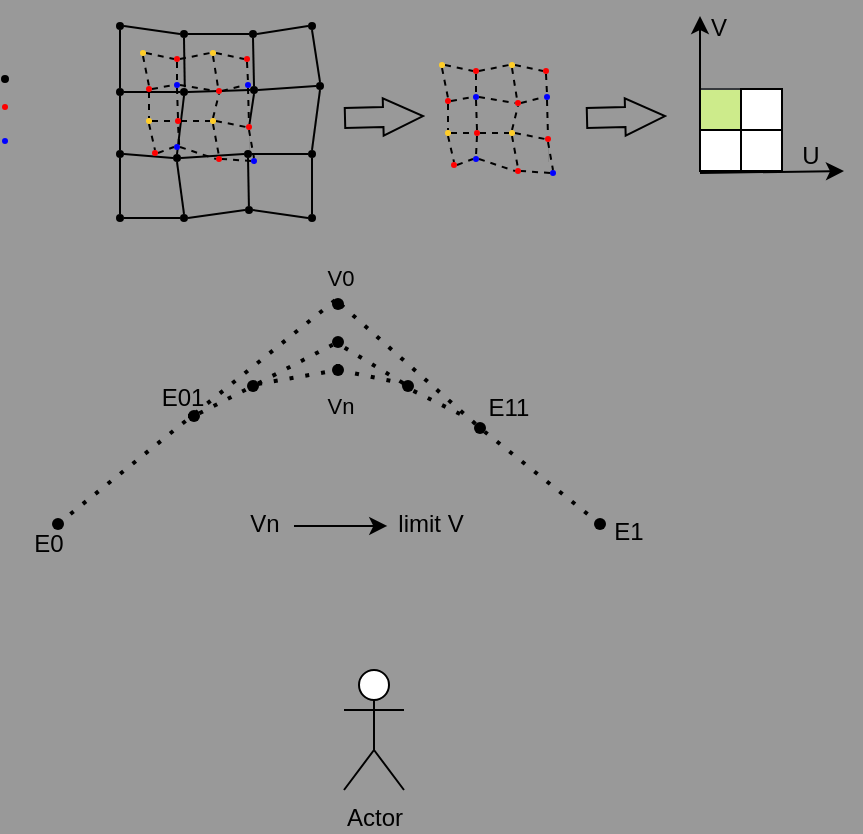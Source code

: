 <mxfile version="21.1.8" type="github">
  <diagram name="第 1 页" id="hhyrwVvPwq14U2Z5D0it">
    <mxGraphModel dx="795" dy="424" grid="0" gridSize="10" guides="1" tooltips="1" connect="1" arrows="1" fold="1" page="1" pageScale="1" pageWidth="827" pageHeight="1169" background="#999999" math="0" shadow="0">
      <root>
        <mxCell id="0" />
        <mxCell id="1" parent="0" />
        <mxCell id="DjizyAYh-VV-ndND365C-114" style="rounded=1;orthogonalLoop=1;jettySize=auto;html=1;exitX=1;exitY=0.5;exitDx=0;exitDy=0;entryX=0;entryY=0.5;entryDx=0;entryDy=0;startArrow=none;startFill=0;endArrow=none;endFill=0;elbow=vertical;strokeWidth=1;strokeColor=default;" edge="1" parent="1" source="DjizyAYh-VV-ndND365C-101" target="DjizyAYh-VV-ndND365C-102">
          <mxGeometry relative="1" as="geometry" />
        </mxCell>
        <mxCell id="DjizyAYh-VV-ndND365C-138" style="rounded=0;orthogonalLoop=1;jettySize=auto;html=1;exitX=0.5;exitY=1;exitDx=0;exitDy=0;entryX=0.5;entryY=0;entryDx=0;entryDy=0;endArrow=none;endFill=0;strokeWidth=1;" edge="1" parent="1" source="DjizyAYh-VV-ndND365C-101" target="DjizyAYh-VV-ndND365C-118">
          <mxGeometry relative="1" as="geometry" />
        </mxCell>
        <mxCell id="DjizyAYh-VV-ndND365C-101" value="" style="ellipse;whiteSpace=wrap;html=1;aspect=fixed;strokeColor=none;fillColor=#000000;" vertex="1" parent="1">
          <mxGeometry x="287" y="177" width="4" height="4" as="geometry" />
        </mxCell>
        <mxCell id="DjizyAYh-VV-ndND365C-115" style="rounded=0;orthogonalLoop=1;jettySize=auto;html=1;exitX=1;exitY=0.5;exitDx=0;exitDy=0;entryX=0;entryY=0.5;entryDx=0;entryDy=0;endArrow=none;endFill=0;strokeWidth=1;" edge="1" parent="1" source="DjizyAYh-VV-ndND365C-102" target="DjizyAYh-VV-ndND365C-103">
          <mxGeometry relative="1" as="geometry" />
        </mxCell>
        <mxCell id="DjizyAYh-VV-ndND365C-141" style="rounded=0;orthogonalLoop=1;jettySize=auto;html=1;exitX=0.5;exitY=1;exitDx=0;exitDy=0;endArrow=none;endFill=0;strokeWidth=1;" edge="1" parent="1" source="DjizyAYh-VV-ndND365C-102">
          <mxGeometry relative="1" as="geometry">
            <mxPoint x="321.389" y="209.619" as="targetPoint" />
          </mxGeometry>
        </mxCell>
        <mxCell id="DjizyAYh-VV-ndND365C-102" value="" style="ellipse;whiteSpace=wrap;html=1;aspect=fixed;strokeColor=none;fillColor=#000000;" vertex="1" parent="1">
          <mxGeometry x="319" y="181" width="4" height="4" as="geometry" />
        </mxCell>
        <mxCell id="DjizyAYh-VV-ndND365C-116" style="rounded=0;orthogonalLoop=1;jettySize=auto;html=1;exitX=1;exitY=0.5;exitDx=0;exitDy=0;endArrow=none;endFill=0;entryX=0;entryY=0.5;entryDx=0;entryDy=0;strokeWidth=1;" edge="1" parent="1" source="DjizyAYh-VV-ndND365C-103" target="DjizyAYh-VV-ndND365C-104">
          <mxGeometry relative="1" as="geometry">
            <mxPoint x="372.476" y="179.667" as="targetPoint" />
          </mxGeometry>
        </mxCell>
        <mxCell id="DjizyAYh-VV-ndND365C-144" style="rounded=0;orthogonalLoop=1;jettySize=auto;html=1;exitX=0.5;exitY=1;exitDx=0;exitDy=0;entryX=0.5;entryY=0;entryDx=0;entryDy=0;endArrow=none;endFill=0;strokeWidth=1;" edge="1" parent="1" source="DjizyAYh-VV-ndND365C-103" target="DjizyAYh-VV-ndND365C-122">
          <mxGeometry relative="1" as="geometry" />
        </mxCell>
        <mxCell id="DjizyAYh-VV-ndND365C-103" value="" style="ellipse;whiteSpace=wrap;html=1;aspect=fixed;strokeColor=none;fillColor=#000000;" vertex="1" parent="1">
          <mxGeometry x="353.5" y="181" width="4" height="4" as="geometry" />
        </mxCell>
        <mxCell id="DjizyAYh-VV-ndND365C-147" style="rounded=0;orthogonalLoop=1;jettySize=auto;html=1;exitX=0.5;exitY=1;exitDx=0;exitDy=0;endArrow=none;endFill=0;strokeWidth=1;entryX=0.5;entryY=0;entryDx=0;entryDy=0;" edge="1" parent="1" source="DjizyAYh-VV-ndND365C-104" target="DjizyAYh-VV-ndND365C-123">
          <mxGeometry relative="1" as="geometry">
            <mxPoint x="385" y="210" as="targetPoint" />
          </mxGeometry>
        </mxCell>
        <mxCell id="DjizyAYh-VV-ndND365C-104" value="" style="ellipse;whiteSpace=wrap;html=1;aspect=fixed;strokeColor=none;fillColor=#000000;" vertex="1" parent="1">
          <mxGeometry x="383" y="177" width="4" height="4" as="geometry" />
        </mxCell>
        <mxCell id="DjizyAYh-VV-ndND365C-117" style="rounded=0;orthogonalLoop=1;jettySize=auto;html=1;exitX=1;exitY=0.5;exitDx=0;exitDy=0;entryX=0;entryY=0.5;entryDx=0;entryDy=0;startArrow=none;startFill=0;endArrow=none;endFill=0;elbow=vertical;strokeWidth=1;" edge="1" parent="1" source="DjizyAYh-VV-ndND365C-118" target="DjizyAYh-VV-ndND365C-120">
          <mxGeometry relative="1" as="geometry" />
        </mxCell>
        <mxCell id="DjizyAYh-VV-ndND365C-139" style="rounded=0;orthogonalLoop=1;jettySize=auto;html=1;exitX=0.5;exitY=1;exitDx=0;exitDy=0;entryX=0.5;entryY=0;entryDx=0;entryDy=0;endArrow=none;endFill=0;strokeWidth=1;" edge="1" parent="1" source="DjizyAYh-VV-ndND365C-118" target="DjizyAYh-VV-ndND365C-125">
          <mxGeometry relative="1" as="geometry" />
        </mxCell>
        <mxCell id="DjizyAYh-VV-ndND365C-118" value="" style="ellipse;whiteSpace=wrap;html=1;aspect=fixed;strokeColor=none;fillColor=#000000;" vertex="1" parent="1">
          <mxGeometry x="287" y="210" width="4" height="4" as="geometry" />
        </mxCell>
        <mxCell id="DjizyAYh-VV-ndND365C-119" style="rounded=0;orthogonalLoop=1;jettySize=auto;html=1;exitX=1;exitY=0.5;exitDx=0;exitDy=0;entryX=0;entryY=0.5;entryDx=0;entryDy=0;endArrow=none;endFill=0;strokeWidth=1;" edge="1" parent="1" source="DjizyAYh-VV-ndND365C-120" target="DjizyAYh-VV-ndND365C-122">
          <mxGeometry relative="1" as="geometry" />
        </mxCell>
        <mxCell id="DjizyAYh-VV-ndND365C-120" value="" style="ellipse;whiteSpace=wrap;html=1;aspect=fixed;strokeColor=none;fillColor=#000000;" vertex="1" parent="1">
          <mxGeometry x="319" y="210" width="4" height="4" as="geometry" />
        </mxCell>
        <mxCell id="DjizyAYh-VV-ndND365C-121" style="rounded=0;orthogonalLoop=1;jettySize=auto;html=1;exitX=1;exitY=0.5;exitDx=0;exitDy=0;endArrow=none;endFill=0;strokeWidth=1;entryX=0;entryY=0.5;entryDx=0;entryDy=0;" edge="1" parent="1" source="DjizyAYh-VV-ndND365C-122" target="DjizyAYh-VV-ndND365C-123">
          <mxGeometry relative="1" as="geometry">
            <mxPoint x="382" y="213" as="targetPoint" />
          </mxGeometry>
        </mxCell>
        <mxCell id="DjizyAYh-VV-ndND365C-145" style="rounded=0;orthogonalLoop=1;jettySize=auto;html=1;exitX=0.5;exitY=1;exitDx=0;exitDy=0;dashed=1;endArrow=none;endFill=0;strokeWidth=0;" edge="1" parent="1" source="DjizyAYh-VV-ndND365C-165">
          <mxGeometry relative="1" as="geometry">
            <mxPoint x="353.5" y="240.73" as="targetPoint" />
          </mxGeometry>
        </mxCell>
        <mxCell id="DjizyAYh-VV-ndND365C-122" value="" style="ellipse;whiteSpace=wrap;html=1;aspect=fixed;strokeColor=none;fillColor=#000000;" vertex="1" parent="1">
          <mxGeometry x="354" y="209" width="4" height="4" as="geometry" />
        </mxCell>
        <mxCell id="DjizyAYh-VV-ndND365C-148" style="rounded=0;orthogonalLoop=1;jettySize=auto;html=1;exitX=0.5;exitY=1;exitDx=0;exitDy=0;entryX=0.5;entryY=0;entryDx=0;entryDy=0;endArrow=none;endFill=0;strokeWidth=1;" edge="1" parent="1" source="DjizyAYh-VV-ndND365C-123" target="DjizyAYh-VV-ndND365C-130">
          <mxGeometry relative="1" as="geometry" />
        </mxCell>
        <mxCell id="DjizyAYh-VV-ndND365C-123" value="" style="ellipse;whiteSpace=wrap;html=1;aspect=fixed;strokeColor=none;fillColor=#000000;" vertex="1" parent="1">
          <mxGeometry x="387" y="207" width="4" height="4" as="geometry" />
        </mxCell>
        <mxCell id="DjizyAYh-VV-ndND365C-124" style="rounded=0;orthogonalLoop=1;jettySize=auto;html=1;exitX=1;exitY=0.5;exitDx=0;exitDy=0;entryX=0;entryY=0.5;entryDx=0;entryDy=0;startArrow=none;startFill=0;endArrow=none;endFill=0;elbow=vertical;strokeWidth=1;" edge="1" parent="1" source="DjizyAYh-VV-ndND365C-125" target="DjizyAYh-VV-ndND365C-127">
          <mxGeometry relative="1" as="geometry" />
        </mxCell>
        <mxCell id="DjizyAYh-VV-ndND365C-140" style="rounded=0;orthogonalLoop=1;jettySize=auto;html=1;exitX=0.5;exitY=1;exitDx=0;exitDy=0;entryX=0.5;entryY=0;entryDx=0;entryDy=0;endArrow=none;endFill=0;strokeWidth=1;" edge="1" parent="1" source="DjizyAYh-VV-ndND365C-125" target="DjizyAYh-VV-ndND365C-132">
          <mxGeometry relative="1" as="geometry" />
        </mxCell>
        <mxCell id="DjizyAYh-VV-ndND365C-125" value="" style="ellipse;whiteSpace=wrap;html=1;aspect=fixed;strokeColor=none;fillColor=#000000;" vertex="1" parent="1">
          <mxGeometry x="287" y="241" width="4" height="4" as="geometry" />
        </mxCell>
        <mxCell id="DjizyAYh-VV-ndND365C-143" style="rounded=0;orthogonalLoop=1;jettySize=auto;html=1;exitX=0.5;exitY=1;exitDx=0;exitDy=0;entryX=0.5;entryY=0;entryDx=0;entryDy=0;endArrow=none;endFill=0;strokeWidth=1;" edge="1" parent="1" source="DjizyAYh-VV-ndND365C-127" target="DjizyAYh-VV-ndND365C-134">
          <mxGeometry relative="1" as="geometry" />
        </mxCell>
        <mxCell id="DjizyAYh-VV-ndND365C-253" style="rounded=0;orthogonalLoop=1;jettySize=auto;html=1;exitX=0.5;exitY=0;exitDx=0;exitDy=0;entryX=0.5;entryY=1;entryDx=0;entryDy=0;endArrow=none;endFill=0;" edge="1" parent="1" source="DjizyAYh-VV-ndND365C-127" target="DjizyAYh-VV-ndND365C-120">
          <mxGeometry relative="1" as="geometry" />
        </mxCell>
        <mxCell id="DjizyAYh-VV-ndND365C-127" value="" style="ellipse;whiteSpace=wrap;html=1;aspect=fixed;strokeColor=none;fillColor=#000000;" vertex="1" parent="1">
          <mxGeometry x="315.5" y="243" width="4" height="4" as="geometry" />
        </mxCell>
        <mxCell id="DjizyAYh-VV-ndND365C-128" style="rounded=0;orthogonalLoop=1;jettySize=auto;html=1;exitX=1;exitY=0.5;exitDx=0;exitDy=0;endArrow=none;endFill=0;entryX=0;entryY=0.5;entryDx=0;entryDy=0;strokeWidth=1;" edge="1" parent="1" source="DjizyAYh-VV-ndND365C-129" target="DjizyAYh-VV-ndND365C-130">
          <mxGeometry relative="1" as="geometry">
            <mxPoint x="372.476" y="243.667" as="targetPoint" />
          </mxGeometry>
        </mxCell>
        <mxCell id="DjizyAYh-VV-ndND365C-146" style="rounded=0;orthogonalLoop=1;jettySize=auto;html=1;exitX=0.5;exitY=1;exitDx=0;exitDy=0;dashed=1;endArrow=none;endFill=0;strokeWidth=0;" edge="1" parent="1" source="DjizyAYh-VV-ndND365C-136">
          <mxGeometry relative="1" as="geometry">
            <mxPoint x="353.5" y="272.635" as="targetPoint" />
          </mxGeometry>
        </mxCell>
        <mxCell id="DjizyAYh-VV-ndND365C-129" value="" style="ellipse;whiteSpace=wrap;html=1;aspect=fixed;strokeColor=none;fillColor=#000000;" vertex="1" parent="1">
          <mxGeometry x="351" y="241" width="4" height="4" as="geometry" />
        </mxCell>
        <mxCell id="DjizyAYh-VV-ndND365C-149" style="rounded=0;orthogonalLoop=1;jettySize=auto;html=1;exitX=0.5;exitY=1;exitDx=0;exitDy=0;entryX=0.5;entryY=0;entryDx=0;entryDy=0;endArrow=none;endFill=0;strokeWidth=1;" edge="1" parent="1" source="DjizyAYh-VV-ndND365C-130" target="DjizyAYh-VV-ndND365C-137">
          <mxGeometry relative="1" as="geometry" />
        </mxCell>
        <mxCell id="DjizyAYh-VV-ndND365C-130" value="" style="ellipse;whiteSpace=wrap;html=1;aspect=fixed;strokeColor=none;fillColor=#000000;" vertex="1" parent="1">
          <mxGeometry x="383" y="241" width="4" height="4" as="geometry" />
        </mxCell>
        <mxCell id="DjizyAYh-VV-ndND365C-131" style="rounded=0;orthogonalLoop=1;jettySize=auto;html=1;exitX=1;exitY=0.5;exitDx=0;exitDy=0;entryX=0;entryY=0.5;entryDx=0;entryDy=0;startArrow=none;startFill=0;endArrow=none;endFill=0;elbow=vertical;strokeWidth=1;" edge="1" parent="1" source="DjizyAYh-VV-ndND365C-132" target="DjizyAYh-VV-ndND365C-134">
          <mxGeometry relative="1" as="geometry" />
        </mxCell>
        <mxCell id="DjizyAYh-VV-ndND365C-132" value="" style="ellipse;whiteSpace=wrap;html=1;aspect=fixed;strokeColor=none;fillColor=#000000;" vertex="1" parent="1">
          <mxGeometry x="287" y="273" width="4" height="4" as="geometry" />
        </mxCell>
        <mxCell id="DjizyAYh-VV-ndND365C-133" style="rounded=0;orthogonalLoop=1;jettySize=auto;html=1;exitX=1;exitY=0.5;exitDx=0;exitDy=0;entryX=0;entryY=0.5;entryDx=0;entryDy=0;endArrow=none;endFill=0;strokeWidth=1;" edge="1" parent="1" source="DjizyAYh-VV-ndND365C-134" target="DjizyAYh-VV-ndND365C-136">
          <mxGeometry relative="1" as="geometry" />
        </mxCell>
        <mxCell id="DjizyAYh-VV-ndND365C-134" value="" style="ellipse;whiteSpace=wrap;html=1;aspect=fixed;strokeColor=none;fillColor=#000000;" vertex="1" parent="1">
          <mxGeometry x="319" y="273" width="4" height="4" as="geometry" />
        </mxCell>
        <mxCell id="DjizyAYh-VV-ndND365C-135" style="rounded=0;orthogonalLoop=1;jettySize=auto;html=1;exitX=1;exitY=0.5;exitDx=0;exitDy=0;endArrow=none;endFill=0;entryX=0;entryY=0.5;entryDx=0;entryDy=0;strokeWidth=1;" edge="1" parent="1" source="DjizyAYh-VV-ndND365C-136" target="DjizyAYh-VV-ndND365C-137">
          <mxGeometry relative="1" as="geometry">
            <mxPoint x="372.476" y="275.667" as="targetPoint" />
          </mxGeometry>
        </mxCell>
        <mxCell id="DjizyAYh-VV-ndND365C-137" value="" style="ellipse;whiteSpace=wrap;html=1;aspect=fixed;strokeColor=none;fillColor=#000000;" vertex="1" parent="1">
          <mxGeometry x="383" y="273" width="4" height="4" as="geometry" />
        </mxCell>
        <mxCell id="DjizyAYh-VV-ndND365C-150" value="" style="ellipse;whiteSpace=wrap;html=1;aspect=fixed;fillColor=#000000;" vertex="1" parent="1">
          <mxGeometry x="230" y="204" width="3" height="3" as="geometry" />
        </mxCell>
        <mxCell id="DjizyAYh-VV-ndND365C-151" value="" style="ellipse;whiteSpace=wrap;html=1;aspect=fixed;fillColor=#FF0000;strokeColor=none;" vertex="1" parent="1">
          <mxGeometry x="230" y="218" width="3" height="3" as="geometry" />
        </mxCell>
        <mxCell id="DjizyAYh-VV-ndND365C-152" value="" style="ellipse;whiteSpace=wrap;html=1;aspect=fixed;strokeColor=none;fillColor=#0000FF;" vertex="1" parent="1">
          <mxGeometry x="230" y="235" width="3" height="3" as="geometry" />
        </mxCell>
        <mxCell id="DjizyAYh-VV-ndND365C-178" style="rounded=0;orthogonalLoop=1;jettySize=auto;html=1;exitX=1;exitY=0.5;exitDx=0;exitDy=0;entryX=0;entryY=0.5;entryDx=0;entryDy=0;endArrow=none;endFill=0;dashed=1;" edge="1" parent="1" source="DjizyAYh-VV-ndND365C-153" target="DjizyAYh-VV-ndND365C-157">
          <mxGeometry relative="1" as="geometry" />
        </mxCell>
        <mxCell id="DjizyAYh-VV-ndND365C-181" style="rounded=0;orthogonalLoop=1;jettySize=auto;html=1;exitX=0.5;exitY=1;exitDx=0;exitDy=0;entryX=0.5;entryY=0;entryDx=0;entryDy=0;endArrow=none;endFill=0;dashed=1;" edge="1" parent="1" source="DjizyAYh-VV-ndND365C-153" target="DjizyAYh-VV-ndND365C-162">
          <mxGeometry relative="1" as="geometry" />
        </mxCell>
        <mxCell id="DjizyAYh-VV-ndND365C-153" value="" style="ellipse;whiteSpace=wrap;html=1;aspect=fixed;strokeColor=none;fillColor=#ffcd28;gradientColor=none;" vertex="1" parent="1">
          <mxGeometry x="299" y="191" width="3" height="3" as="geometry" />
        </mxCell>
        <mxCell id="DjizyAYh-VV-ndND365C-180" style="rounded=0;orthogonalLoop=1;jettySize=auto;html=1;exitX=1;exitY=0.5;exitDx=0;exitDy=0;entryX=0;entryY=0.5;entryDx=0;entryDy=0;startArrow=none;startFill=0;endArrow=none;endFill=0;dashed=1;" edge="1" parent="1" source="DjizyAYh-VV-ndND365C-154" target="DjizyAYh-VV-ndND365C-164">
          <mxGeometry relative="1" as="geometry" />
        </mxCell>
        <mxCell id="DjizyAYh-VV-ndND365C-198" style="rounded=0;orthogonalLoop=1;jettySize=auto;html=1;exitX=0.5;exitY=1;exitDx=0;exitDy=0;entryX=0.415;entryY=0.372;entryDx=0;entryDy=0;entryPerimeter=0;endArrow=none;endFill=0;dashed=1;" edge="1" parent="1" source="DjizyAYh-VV-ndND365C-154" target="DjizyAYh-VV-ndND365C-163">
          <mxGeometry relative="1" as="geometry" />
        </mxCell>
        <mxCell id="DjizyAYh-VV-ndND365C-154" value="" style="ellipse;whiteSpace=wrap;html=1;aspect=fixed;strokeColor=none;fillColor=#ffcd28;gradientColor=none;" vertex="1" parent="1">
          <mxGeometry x="334" y="191" width="3" height="3" as="geometry" />
        </mxCell>
        <mxCell id="DjizyAYh-VV-ndND365C-184" style="rounded=0;orthogonalLoop=1;jettySize=auto;html=1;exitX=0.5;exitY=1;exitDx=0;exitDy=0;entryX=0.5;entryY=0;entryDx=0;entryDy=0;endArrow=none;endFill=0;dashed=1;" edge="1" parent="1" source="DjizyAYh-VV-ndND365C-155" target="DjizyAYh-VV-ndND365C-166">
          <mxGeometry relative="1" as="geometry" />
        </mxCell>
        <mxCell id="DjizyAYh-VV-ndND365C-191" style="rounded=0;orthogonalLoop=1;jettySize=auto;html=1;exitX=1;exitY=0.5;exitDx=0;exitDy=0;entryX=0;entryY=0.5;entryDx=0;entryDy=0;endArrow=none;endFill=0;dashed=1;" edge="1" parent="1" source="DjizyAYh-VV-ndND365C-155" target="DjizyAYh-VV-ndND365C-168">
          <mxGeometry relative="1" as="geometry" />
        </mxCell>
        <mxCell id="DjizyAYh-VV-ndND365C-155" value="" style="ellipse;whiteSpace=wrap;html=1;aspect=fixed;strokeColor=none;fillColor=#ffcd28;gradientColor=none;" vertex="1" parent="1">
          <mxGeometry x="302" y="225" width="3" height="3" as="geometry" />
        </mxCell>
        <mxCell id="DjizyAYh-VV-ndND365C-196" style="rounded=0;orthogonalLoop=1;jettySize=auto;html=1;exitX=0.5;exitY=0;exitDx=0;exitDy=0;entryX=0.5;entryY=1;entryDx=0;entryDy=0;endArrow=none;endFill=0;dashed=1;" edge="1" parent="1" source="DjizyAYh-VV-ndND365C-156" target="DjizyAYh-VV-ndND365C-163">
          <mxGeometry relative="1" as="geometry" />
        </mxCell>
        <mxCell id="DjizyAYh-VV-ndND365C-201" style="rounded=0;orthogonalLoop=1;jettySize=auto;html=1;exitX=1;exitY=0.5;exitDx=0;exitDy=0;entryX=0;entryY=0.5;entryDx=0;entryDy=0;endArrow=none;endFill=0;dashed=1;" edge="1" parent="1" source="DjizyAYh-VV-ndND365C-156" target="DjizyAYh-VV-ndND365C-165">
          <mxGeometry relative="1" as="geometry" />
        </mxCell>
        <mxCell id="DjizyAYh-VV-ndND365C-204" style="rounded=0;orthogonalLoop=1;jettySize=auto;html=1;exitX=0.5;exitY=1;exitDx=0;exitDy=0;entryX=0.5;entryY=0;entryDx=0;entryDy=0;endArrow=none;endFill=0;dashed=1;" edge="1" parent="1" source="DjizyAYh-VV-ndND365C-156" target="DjizyAYh-VV-ndND365C-170">
          <mxGeometry relative="1" as="geometry" />
        </mxCell>
        <mxCell id="DjizyAYh-VV-ndND365C-156" value="" style="ellipse;whiteSpace=wrap;html=1;aspect=fixed;strokeColor=none;fillColor=#ffcd28;gradientColor=none;" vertex="1" parent="1">
          <mxGeometry x="334" y="225" width="3" height="3" as="geometry" />
        </mxCell>
        <mxCell id="DjizyAYh-VV-ndND365C-179" style="rounded=0;orthogonalLoop=1;jettySize=auto;html=1;exitX=1;exitY=0.5;exitDx=0;exitDy=0;entryX=0;entryY=0.5;entryDx=0;entryDy=0;endArrow=none;endFill=0;dashed=1;" edge="1" parent="1" source="DjizyAYh-VV-ndND365C-157" target="DjizyAYh-VV-ndND365C-154">
          <mxGeometry relative="1" as="geometry" />
        </mxCell>
        <mxCell id="DjizyAYh-VV-ndND365C-182" style="rounded=0;orthogonalLoop=1;jettySize=auto;html=1;exitX=0.5;exitY=1;exitDx=0;exitDy=0;entryX=0.5;entryY=0;entryDx=0;entryDy=0;endArrow=none;endFill=0;dashed=1;" edge="1" parent="1" source="DjizyAYh-VV-ndND365C-157" target="DjizyAYh-VV-ndND365C-172">
          <mxGeometry relative="1" as="geometry" />
        </mxCell>
        <mxCell id="DjizyAYh-VV-ndND365C-157" value="" style="ellipse;whiteSpace=wrap;html=1;aspect=fixed;fillColor=#FF0000;strokeColor=none;" vertex="1" parent="1">
          <mxGeometry x="316" y="194" width="3" height="3" as="geometry" />
        </mxCell>
        <mxCell id="DjizyAYh-VV-ndND365C-183" style="rounded=0;orthogonalLoop=1;jettySize=auto;html=1;exitX=0.5;exitY=1;exitDx=0;exitDy=0;entryX=0.5;entryY=0;entryDx=0;entryDy=0;endArrow=none;endFill=0;dashed=1;" edge="1" parent="1" source="DjizyAYh-VV-ndND365C-162" target="DjizyAYh-VV-ndND365C-155">
          <mxGeometry relative="1" as="geometry" />
        </mxCell>
        <mxCell id="DjizyAYh-VV-ndND365C-186" style="rounded=0;orthogonalLoop=1;jettySize=auto;html=1;exitX=1;exitY=0.5;exitDx=0;exitDy=0;entryX=0;entryY=0.5;entryDx=0;entryDy=0;endArrow=none;endFill=0;dashed=1;" edge="1" parent="1" source="DjizyAYh-VV-ndND365C-162" target="DjizyAYh-VV-ndND365C-172">
          <mxGeometry relative="1" as="geometry" />
        </mxCell>
        <mxCell id="DjizyAYh-VV-ndND365C-162" value="" style="ellipse;whiteSpace=wrap;html=1;aspect=fixed;fillColor=#FF0000;strokeColor=none;" vertex="1" parent="1">
          <mxGeometry x="302" y="209" width="3" height="3" as="geometry" />
        </mxCell>
        <mxCell id="DjizyAYh-VV-ndND365C-188" style="rounded=0;orthogonalLoop=1;jettySize=auto;html=1;exitX=1;exitY=0.5;exitDx=0;exitDy=0;entryX=0;entryY=0.5;entryDx=0;entryDy=0;endArrow=none;endFill=0;dashed=1;" edge="1" parent="1" source="DjizyAYh-VV-ndND365C-163" target="DjizyAYh-VV-ndND365C-173">
          <mxGeometry relative="1" as="geometry" />
        </mxCell>
        <mxCell id="DjizyAYh-VV-ndND365C-163" value="" style="ellipse;whiteSpace=wrap;html=1;aspect=fixed;fillColor=#FF0000;strokeColor=none;" vertex="1" parent="1">
          <mxGeometry x="337" y="210" width="3" height="3" as="geometry" />
        </mxCell>
        <mxCell id="DjizyAYh-VV-ndND365C-189" style="rounded=0;orthogonalLoop=1;jettySize=auto;html=1;exitX=0.5;exitY=1;exitDx=0;exitDy=0;entryX=0.5;entryY=0;entryDx=0;entryDy=0;endArrow=none;endFill=0;dashed=1;" edge="1" parent="1" source="DjizyAYh-VV-ndND365C-164" target="DjizyAYh-VV-ndND365C-173">
          <mxGeometry relative="1" as="geometry" />
        </mxCell>
        <mxCell id="DjizyAYh-VV-ndND365C-209" style="edgeStyle=orthogonalEdgeStyle;rounded=0;orthogonalLoop=1;jettySize=auto;html=1;exitX=1;exitY=1;exitDx=0;exitDy=0;" edge="1" parent="1" source="DjizyAYh-VV-ndND365C-164">
          <mxGeometry relative="1" as="geometry">
            <mxPoint x="353.5" y="196.538" as="targetPoint" />
          </mxGeometry>
        </mxCell>
        <mxCell id="DjizyAYh-VV-ndND365C-164" value="" style="ellipse;whiteSpace=wrap;html=1;aspect=fixed;fillColor=#FF0000;strokeColor=none;" vertex="1" parent="1">
          <mxGeometry x="351" y="194" width="3" height="3" as="geometry" />
        </mxCell>
        <mxCell id="DjizyAYh-VV-ndND365C-185" style="rounded=0;orthogonalLoop=1;jettySize=auto;html=1;exitX=1;exitY=0.5;exitDx=0;exitDy=0;entryX=0;entryY=0.5;entryDx=0;entryDy=0;endArrow=none;endFill=0;dashed=1;" edge="1" parent="1" source="DjizyAYh-VV-ndND365C-166" target="DjizyAYh-VV-ndND365C-174">
          <mxGeometry relative="1" as="geometry" />
        </mxCell>
        <mxCell id="DjizyAYh-VV-ndND365C-166" value="" style="ellipse;whiteSpace=wrap;html=1;aspect=fixed;fillColor=#FF0000;strokeColor=none;" vertex="1" parent="1">
          <mxGeometry x="305" y="241" width="3" height="3" as="geometry" />
        </mxCell>
        <mxCell id="DjizyAYh-VV-ndND365C-193" style="rounded=0;orthogonalLoop=1;jettySize=auto;html=1;exitX=1;exitY=0.5;exitDx=0;exitDy=0;entryX=0;entryY=0.5;entryDx=0;entryDy=0;endArrow=none;endFill=0;dashed=1;" edge="1" parent="1" source="DjizyAYh-VV-ndND365C-168" target="DjizyAYh-VV-ndND365C-156">
          <mxGeometry relative="1" as="geometry" />
        </mxCell>
        <mxCell id="DjizyAYh-VV-ndND365C-171" value="" style="rounded=0;orthogonalLoop=1;jettySize=auto;html=1;exitX=1;exitY=0.5;exitDx=0;exitDy=0;entryX=0;entryY=0.5;entryDx=0;entryDy=0;endArrow=none;endFill=0;strokeWidth=1;" edge="1" parent="1" source="DjizyAYh-VV-ndND365C-127" target="DjizyAYh-VV-ndND365C-129">
          <mxGeometry relative="1" as="geometry">
            <mxPoint x="324" y="244" as="sourcePoint" />
            <mxPoint x="351" y="244" as="targetPoint" />
          </mxGeometry>
        </mxCell>
        <mxCell id="DjizyAYh-VV-ndND365C-170" value="" style="ellipse;whiteSpace=wrap;html=1;aspect=fixed;fillColor=#FF0000;strokeColor=none;" vertex="1" parent="1">
          <mxGeometry x="337" y="244" width="3" height="3" as="geometry" />
        </mxCell>
        <mxCell id="DjizyAYh-VV-ndND365C-187" style="rounded=0;orthogonalLoop=1;jettySize=auto;html=1;exitX=1;exitY=0.5;exitDx=0;exitDy=0;entryX=0;entryY=0.5;entryDx=0;entryDy=0;endArrow=none;endFill=0;dashed=1;" edge="1" parent="1" source="DjizyAYh-VV-ndND365C-172" target="DjizyAYh-VV-ndND365C-163">
          <mxGeometry relative="1" as="geometry" />
        </mxCell>
        <mxCell id="DjizyAYh-VV-ndND365C-190" style="rounded=0;orthogonalLoop=1;jettySize=auto;html=1;exitX=0.5;exitY=1;exitDx=0;exitDy=0;entryX=0.5;entryY=0;entryDx=0;entryDy=0;endArrow=none;endFill=0;dashed=1;" edge="1" parent="1" source="DjizyAYh-VV-ndND365C-172" target="DjizyAYh-VV-ndND365C-168">
          <mxGeometry relative="1" as="geometry" />
        </mxCell>
        <mxCell id="DjizyAYh-VV-ndND365C-172" value="" style="ellipse;whiteSpace=wrap;html=1;aspect=fixed;strokeColor=none;fillColor=#0000FF;" vertex="1" parent="1">
          <mxGeometry x="316" y="207" width="3" height="3" as="geometry" />
        </mxCell>
        <mxCell id="DjizyAYh-VV-ndND365C-197" style="rounded=0;orthogonalLoop=1;jettySize=auto;html=1;exitX=0.5;exitY=1;exitDx=0;exitDy=0;entryX=0.5;entryY=0;entryDx=0;entryDy=0;endArrow=none;endFill=0;dashed=1;" edge="1" parent="1" source="DjizyAYh-VV-ndND365C-173" target="DjizyAYh-VV-ndND365C-165">
          <mxGeometry relative="1" as="geometry" />
        </mxCell>
        <mxCell id="DjizyAYh-VV-ndND365C-173" value="" style="ellipse;whiteSpace=wrap;html=1;aspect=fixed;strokeColor=none;fillColor=#0000FF;" vertex="1" parent="1">
          <mxGeometry x="351.5" y="207" width="3" height="3" as="geometry" />
        </mxCell>
        <mxCell id="DjizyAYh-VV-ndND365C-202" style="rounded=0;orthogonalLoop=1;jettySize=auto;html=1;exitX=1;exitY=0.5;exitDx=0;exitDy=0;entryX=0;entryY=0.5;entryDx=0;entryDy=0;endArrow=none;endFill=0;dashed=1;" edge="1" parent="1" source="DjizyAYh-VV-ndND365C-174" target="DjizyAYh-VV-ndND365C-170">
          <mxGeometry relative="1" as="geometry" />
        </mxCell>
        <mxCell id="DjizyAYh-VV-ndND365C-203" style="rounded=0;orthogonalLoop=1;jettySize=auto;html=1;exitX=1;exitY=0;exitDx=0;exitDy=0;entryX=0.5;entryY=1;entryDx=0;entryDy=0;endArrow=none;endFill=0;dashed=1;" edge="1" parent="1" source="DjizyAYh-VV-ndND365C-174" target="DjizyAYh-VV-ndND365C-168">
          <mxGeometry relative="1" as="geometry" />
        </mxCell>
        <mxCell id="DjizyAYh-VV-ndND365C-174" value="" style="ellipse;whiteSpace=wrap;html=1;aspect=fixed;strokeColor=none;fillColor=#0000FF;" vertex="1" parent="1">
          <mxGeometry x="316" y="238" width="3" height="3" as="geometry" />
        </mxCell>
        <mxCell id="DjizyAYh-VV-ndND365C-205" style="rounded=0;orthogonalLoop=1;jettySize=auto;html=1;exitX=0;exitY=0.5;exitDx=0;exitDy=0;entryX=1;entryY=0.5;entryDx=0;entryDy=0;endArrow=none;endFill=0;dashed=1;" edge="1" parent="1" source="DjizyAYh-VV-ndND365C-175" target="DjizyAYh-VV-ndND365C-170">
          <mxGeometry relative="1" as="geometry" />
        </mxCell>
        <mxCell id="DjizyAYh-VV-ndND365C-175" value="" style="ellipse;whiteSpace=wrap;html=1;aspect=fixed;strokeColor=none;fillColor=#0000FF;" vertex="1" parent="1">
          <mxGeometry x="354.5" y="245" width="3" height="3" as="geometry" />
        </mxCell>
        <mxCell id="DjizyAYh-VV-ndND365C-199" value="" style="rounded=0;orthogonalLoop=1;jettySize=auto;html=1;exitX=0.5;exitY=1;exitDx=0;exitDy=0;endArrow=none;endFill=0;strokeWidth=1;" edge="1" parent="1" source="DjizyAYh-VV-ndND365C-122" target="DjizyAYh-VV-ndND365C-165">
          <mxGeometry relative="1" as="geometry">
            <mxPoint x="353.5" y="240.73" as="targetPoint" />
            <mxPoint x="353" y="214" as="sourcePoint" />
          </mxGeometry>
        </mxCell>
        <mxCell id="DjizyAYh-VV-ndND365C-206" style="rounded=0;orthogonalLoop=1;jettySize=auto;html=1;exitX=0.5;exitY=1;exitDx=0;exitDy=0;entryX=0.5;entryY=0;entryDx=0;entryDy=0;endArrow=none;endFill=0;dashed=1;" edge="1" parent="1" source="DjizyAYh-VV-ndND365C-165" target="DjizyAYh-VV-ndND365C-175">
          <mxGeometry relative="1" as="geometry" />
        </mxCell>
        <mxCell id="DjizyAYh-VV-ndND365C-165" value="" style="ellipse;whiteSpace=wrap;html=1;aspect=fixed;fillColor=#FF0000;strokeColor=none;" vertex="1" parent="1">
          <mxGeometry x="352" y="228" width="3" height="3" as="geometry" />
        </mxCell>
        <mxCell id="DjizyAYh-VV-ndND365C-207" value="" style="rounded=0;orthogonalLoop=1;jettySize=auto;html=1;exitX=0.5;exitY=1;exitDx=0;exitDy=0;endArrow=none;endFill=0;strokeWidth=1;" edge="1" parent="1" source="DjizyAYh-VV-ndND365C-129" target="DjizyAYh-VV-ndND365C-136">
          <mxGeometry relative="1" as="geometry">
            <mxPoint x="353.5" y="272.635" as="targetPoint" />
            <mxPoint x="353" y="245" as="sourcePoint" />
          </mxGeometry>
        </mxCell>
        <mxCell id="DjizyAYh-VV-ndND365C-136" value="" style="ellipse;whiteSpace=wrap;html=1;aspect=fixed;strokeColor=none;fillColor=#000000;" vertex="1" parent="1">
          <mxGeometry x="351.5" y="269" width="4" height="4" as="geometry" />
        </mxCell>
        <mxCell id="DjizyAYh-VV-ndND365C-168" value="" style="ellipse;whiteSpace=wrap;html=1;aspect=fixed;fillColor=#FF0000;strokeColor=none;" vertex="1" parent="1">
          <mxGeometry x="316.5" y="225" width="3" height="3" as="geometry" />
        </mxCell>
        <mxCell id="DjizyAYh-VV-ndND365C-211" style="rounded=0;orthogonalLoop=1;jettySize=auto;html=1;exitX=0.5;exitY=1;exitDx=0;exitDy=0;endArrow=none;endFill=0;strokeWidth=1;entryX=0.5;entryY=0;entryDx=0;entryDy=0;dashed=1;" edge="1" parent="1" source="DjizyAYh-VV-ndND365C-252" target="DjizyAYh-VV-ndND365C-247">
          <mxGeometry relative="1" as="geometry">
            <mxPoint x="467.5" y="249" as="targetPoint" />
          </mxGeometry>
        </mxCell>
        <mxCell id="DjizyAYh-VV-ndND365C-212" style="rounded=0;orthogonalLoop=1;jettySize=auto;html=1;exitX=0.5;exitY=1;exitDx=0;exitDy=0;dashed=1;endArrow=none;endFill=0;strokeWidth=0;" edge="1" parent="1" source="DjizyAYh-VV-ndND365C-251">
          <mxGeometry relative="1" as="geometry">
            <mxPoint x="503" y="246.73" as="targetPoint" />
          </mxGeometry>
        </mxCell>
        <mxCell id="DjizyAYh-VV-ndND365C-213" style="rounded=0;orthogonalLoop=1;jettySize=auto;html=1;exitX=1;exitY=0.5;exitDx=0;exitDy=0;entryX=0;entryY=0.5;entryDx=0;entryDy=0;endArrow=none;endFill=0;dashed=1;" edge="1" parent="1" source="DjizyAYh-VV-ndND365C-215" target="DjizyAYh-VV-ndND365C-228">
          <mxGeometry relative="1" as="geometry" />
        </mxCell>
        <mxCell id="DjizyAYh-VV-ndND365C-214" style="rounded=0;orthogonalLoop=1;jettySize=auto;html=1;exitX=0.5;exitY=1;exitDx=0;exitDy=0;entryX=0.5;entryY=0;entryDx=0;entryDy=0;endArrow=none;endFill=0;dashed=1;" edge="1" parent="1" source="DjizyAYh-VV-ndND365C-215" target="DjizyAYh-VV-ndND365C-231">
          <mxGeometry relative="1" as="geometry" />
        </mxCell>
        <mxCell id="DjizyAYh-VV-ndND365C-215" value="" style="ellipse;whiteSpace=wrap;html=1;aspect=fixed;strokeColor=none;fillColor=#ffcd28;gradientColor=none;" vertex="1" parent="1">
          <mxGeometry x="448.5" y="197" width="3" height="3" as="geometry" />
        </mxCell>
        <mxCell id="DjizyAYh-VV-ndND365C-216" style="rounded=0;orthogonalLoop=1;jettySize=auto;html=1;exitX=1;exitY=0.5;exitDx=0;exitDy=0;entryX=0;entryY=0.5;entryDx=0;entryDy=0;startArrow=none;startFill=0;endArrow=none;endFill=0;dashed=1;" edge="1" parent="1" source="DjizyAYh-VV-ndND365C-218" target="DjizyAYh-VV-ndND365C-236">
          <mxGeometry relative="1" as="geometry" />
        </mxCell>
        <mxCell id="DjizyAYh-VV-ndND365C-217" style="rounded=0;orthogonalLoop=1;jettySize=auto;html=1;exitX=0.5;exitY=1;exitDx=0;exitDy=0;entryX=0.415;entryY=0.372;entryDx=0;entryDy=0;entryPerimeter=0;endArrow=none;endFill=0;dashed=1;" edge="1" parent="1" source="DjizyAYh-VV-ndND365C-218" target="DjizyAYh-VV-ndND365C-233">
          <mxGeometry relative="1" as="geometry" />
        </mxCell>
        <mxCell id="DjizyAYh-VV-ndND365C-218" value="" style="ellipse;whiteSpace=wrap;html=1;aspect=fixed;strokeColor=none;fillColor=#ffcd28;gradientColor=none;" vertex="1" parent="1">
          <mxGeometry x="483.5" y="197" width="3" height="3" as="geometry" />
        </mxCell>
        <mxCell id="DjizyAYh-VV-ndND365C-219" style="rounded=0;orthogonalLoop=1;jettySize=auto;html=1;exitX=0.5;exitY=1;exitDx=0;exitDy=0;entryX=0.5;entryY=0;entryDx=0;entryDy=0;endArrow=none;endFill=0;dashed=1;" edge="1" parent="1" source="DjizyAYh-VV-ndND365C-221" target="DjizyAYh-VV-ndND365C-238">
          <mxGeometry relative="1" as="geometry" />
        </mxCell>
        <mxCell id="DjizyAYh-VV-ndND365C-220" style="rounded=0;orthogonalLoop=1;jettySize=auto;html=1;exitX=1;exitY=0.5;exitDx=0;exitDy=0;entryX=0;entryY=0.5;entryDx=0;entryDy=0;endArrow=none;endFill=0;dashed=1;" edge="1" parent="1" source="DjizyAYh-VV-ndND365C-221" target="DjizyAYh-VV-ndND365C-252">
          <mxGeometry relative="1" as="geometry" />
        </mxCell>
        <mxCell id="DjizyAYh-VV-ndND365C-221" value="" style="ellipse;whiteSpace=wrap;html=1;aspect=fixed;strokeColor=none;fillColor=#ffcd28;gradientColor=none;" vertex="1" parent="1">
          <mxGeometry x="451.5" y="231" width="3" height="3" as="geometry" />
        </mxCell>
        <mxCell id="DjizyAYh-VV-ndND365C-222" style="rounded=0;orthogonalLoop=1;jettySize=auto;html=1;exitX=0.5;exitY=0;exitDx=0;exitDy=0;entryX=0.5;entryY=1;entryDx=0;entryDy=0;endArrow=none;endFill=0;dashed=1;" edge="1" parent="1" source="DjizyAYh-VV-ndND365C-225" target="DjizyAYh-VV-ndND365C-233">
          <mxGeometry relative="1" as="geometry" />
        </mxCell>
        <mxCell id="DjizyAYh-VV-ndND365C-223" style="rounded=0;orthogonalLoop=1;jettySize=auto;html=1;exitX=1;exitY=0.5;exitDx=0;exitDy=0;entryX=0;entryY=0.5;entryDx=0;entryDy=0;endArrow=none;endFill=0;dashed=1;" edge="1" parent="1" source="DjizyAYh-VV-ndND365C-225" target="DjizyAYh-VV-ndND365C-251">
          <mxGeometry relative="1" as="geometry" />
        </mxCell>
        <mxCell id="DjizyAYh-VV-ndND365C-224" style="rounded=0;orthogonalLoop=1;jettySize=auto;html=1;exitX=0.5;exitY=1;exitDx=0;exitDy=0;entryX=0.5;entryY=0;entryDx=0;entryDy=0;endArrow=none;endFill=0;dashed=1;" edge="1" parent="1" source="DjizyAYh-VV-ndND365C-225" target="DjizyAYh-VV-ndND365C-240">
          <mxGeometry relative="1" as="geometry" />
        </mxCell>
        <mxCell id="DjizyAYh-VV-ndND365C-225" value="" style="ellipse;whiteSpace=wrap;html=1;aspect=fixed;strokeColor=none;fillColor=#ffcd28;gradientColor=none;" vertex="1" parent="1">
          <mxGeometry x="483.5" y="231" width="3" height="3" as="geometry" />
        </mxCell>
        <mxCell id="DjizyAYh-VV-ndND365C-226" style="rounded=0;orthogonalLoop=1;jettySize=auto;html=1;exitX=1;exitY=0.5;exitDx=0;exitDy=0;entryX=0;entryY=0.5;entryDx=0;entryDy=0;endArrow=none;endFill=0;dashed=1;" edge="1" parent="1" source="DjizyAYh-VV-ndND365C-228" target="DjizyAYh-VV-ndND365C-218">
          <mxGeometry relative="1" as="geometry" />
        </mxCell>
        <mxCell id="DjizyAYh-VV-ndND365C-227" style="rounded=0;orthogonalLoop=1;jettySize=auto;html=1;exitX=0.5;exitY=1;exitDx=0;exitDy=0;entryX=0.5;entryY=0;entryDx=0;entryDy=0;endArrow=none;endFill=0;dashed=1;" edge="1" parent="1" source="DjizyAYh-VV-ndND365C-228" target="DjizyAYh-VV-ndND365C-243">
          <mxGeometry relative="1" as="geometry" />
        </mxCell>
        <mxCell id="DjizyAYh-VV-ndND365C-228" value="" style="ellipse;whiteSpace=wrap;html=1;aspect=fixed;fillColor=#FF0000;strokeColor=none;" vertex="1" parent="1">
          <mxGeometry x="465.5" y="200" width="3" height="3" as="geometry" />
        </mxCell>
        <mxCell id="DjizyAYh-VV-ndND365C-229" style="rounded=0;orthogonalLoop=1;jettySize=auto;html=1;exitX=0.5;exitY=1;exitDx=0;exitDy=0;entryX=0.5;entryY=0;entryDx=0;entryDy=0;endArrow=none;endFill=0;dashed=1;" edge="1" parent="1" source="DjizyAYh-VV-ndND365C-231" target="DjizyAYh-VV-ndND365C-221">
          <mxGeometry relative="1" as="geometry" />
        </mxCell>
        <mxCell id="DjizyAYh-VV-ndND365C-230" style="rounded=0;orthogonalLoop=1;jettySize=auto;html=1;exitX=1;exitY=0.5;exitDx=0;exitDy=0;entryX=0;entryY=0.5;entryDx=0;entryDy=0;endArrow=none;endFill=0;dashed=1;" edge="1" parent="1" source="DjizyAYh-VV-ndND365C-231" target="DjizyAYh-VV-ndND365C-243">
          <mxGeometry relative="1" as="geometry" />
        </mxCell>
        <mxCell id="DjizyAYh-VV-ndND365C-231" value="" style="ellipse;whiteSpace=wrap;html=1;aspect=fixed;fillColor=#FF0000;strokeColor=none;" vertex="1" parent="1">
          <mxGeometry x="451.5" y="215" width="3" height="3" as="geometry" />
        </mxCell>
        <mxCell id="DjizyAYh-VV-ndND365C-232" style="rounded=0;orthogonalLoop=1;jettySize=auto;html=1;exitX=1;exitY=0.5;exitDx=0;exitDy=0;entryX=0;entryY=0.5;entryDx=0;entryDy=0;endArrow=none;endFill=0;dashed=1;" edge="1" parent="1" source="DjizyAYh-VV-ndND365C-233" target="DjizyAYh-VV-ndND365C-245">
          <mxGeometry relative="1" as="geometry" />
        </mxCell>
        <mxCell id="DjizyAYh-VV-ndND365C-233" value="" style="ellipse;whiteSpace=wrap;html=1;aspect=fixed;fillColor=#FF0000;strokeColor=none;" vertex="1" parent="1">
          <mxGeometry x="486.5" y="216" width="3" height="3" as="geometry" />
        </mxCell>
        <mxCell id="DjizyAYh-VV-ndND365C-234" style="rounded=0;orthogonalLoop=1;jettySize=auto;html=1;exitX=0.5;exitY=1;exitDx=0;exitDy=0;entryX=0.5;entryY=0;entryDx=0;entryDy=0;endArrow=none;endFill=0;dashed=1;" edge="1" parent="1" source="DjizyAYh-VV-ndND365C-236" target="DjizyAYh-VV-ndND365C-245">
          <mxGeometry relative="1" as="geometry" />
        </mxCell>
        <mxCell id="DjizyAYh-VV-ndND365C-235" style="edgeStyle=orthogonalEdgeStyle;rounded=0;orthogonalLoop=1;jettySize=auto;html=1;exitX=1;exitY=1;exitDx=0;exitDy=0;" edge="1" parent="1" source="DjizyAYh-VV-ndND365C-236">
          <mxGeometry relative="1" as="geometry">
            <mxPoint x="503" y="202.538" as="targetPoint" />
          </mxGeometry>
        </mxCell>
        <mxCell id="DjizyAYh-VV-ndND365C-236" value="" style="ellipse;whiteSpace=wrap;html=1;aspect=fixed;fillColor=#FF0000;strokeColor=none;" vertex="1" parent="1">
          <mxGeometry x="500.5" y="200" width="3" height="3" as="geometry" />
        </mxCell>
        <mxCell id="DjizyAYh-VV-ndND365C-237" style="rounded=0;orthogonalLoop=1;jettySize=auto;html=1;exitX=1;exitY=0.5;exitDx=0;exitDy=0;entryX=0;entryY=0.5;entryDx=0;entryDy=0;endArrow=none;endFill=0;dashed=1;" edge="1" parent="1" source="DjizyAYh-VV-ndND365C-238" target="DjizyAYh-VV-ndND365C-247">
          <mxGeometry relative="1" as="geometry" />
        </mxCell>
        <mxCell id="DjizyAYh-VV-ndND365C-238" value="" style="ellipse;whiteSpace=wrap;html=1;aspect=fixed;fillColor=#FF0000;strokeColor=none;" vertex="1" parent="1">
          <mxGeometry x="454.5" y="247" width="3" height="3" as="geometry" />
        </mxCell>
        <mxCell id="DjizyAYh-VV-ndND365C-239" style="rounded=0;orthogonalLoop=1;jettySize=auto;html=1;exitX=1;exitY=0.5;exitDx=0;exitDy=0;entryX=0;entryY=0.5;entryDx=0;entryDy=0;endArrow=none;endFill=0;dashed=1;" edge="1" parent="1" source="DjizyAYh-VV-ndND365C-252" target="DjizyAYh-VV-ndND365C-225">
          <mxGeometry relative="1" as="geometry" />
        </mxCell>
        <mxCell id="DjizyAYh-VV-ndND365C-240" value="" style="ellipse;whiteSpace=wrap;html=1;aspect=fixed;fillColor=#FF0000;strokeColor=none;" vertex="1" parent="1">
          <mxGeometry x="486.5" y="250" width="3" height="3" as="geometry" />
        </mxCell>
        <mxCell id="DjizyAYh-VV-ndND365C-241" style="rounded=0;orthogonalLoop=1;jettySize=auto;html=1;exitX=1;exitY=0.5;exitDx=0;exitDy=0;entryX=0;entryY=0.5;entryDx=0;entryDy=0;endArrow=none;endFill=0;dashed=1;" edge="1" parent="1" source="DjizyAYh-VV-ndND365C-243" target="DjizyAYh-VV-ndND365C-233">
          <mxGeometry relative="1" as="geometry" />
        </mxCell>
        <mxCell id="DjizyAYh-VV-ndND365C-242" style="rounded=0;orthogonalLoop=1;jettySize=auto;html=1;exitX=0.5;exitY=1;exitDx=0;exitDy=0;entryX=0.5;entryY=0;entryDx=0;entryDy=0;endArrow=none;endFill=0;dashed=1;" edge="1" parent="1" source="DjizyAYh-VV-ndND365C-243" target="DjizyAYh-VV-ndND365C-252">
          <mxGeometry relative="1" as="geometry" />
        </mxCell>
        <mxCell id="DjizyAYh-VV-ndND365C-243" value="" style="ellipse;whiteSpace=wrap;html=1;aspect=fixed;strokeColor=none;fillColor=#0000FF;" vertex="1" parent="1">
          <mxGeometry x="465.5" y="213" width="3" height="3" as="geometry" />
        </mxCell>
        <mxCell id="DjizyAYh-VV-ndND365C-244" style="rounded=0;orthogonalLoop=1;jettySize=auto;html=1;exitX=0.5;exitY=1;exitDx=0;exitDy=0;entryX=0.5;entryY=0;entryDx=0;entryDy=0;endArrow=none;endFill=0;dashed=1;" edge="1" parent="1" source="DjizyAYh-VV-ndND365C-245" target="DjizyAYh-VV-ndND365C-251">
          <mxGeometry relative="1" as="geometry" />
        </mxCell>
        <mxCell id="DjizyAYh-VV-ndND365C-245" value="" style="ellipse;whiteSpace=wrap;html=1;aspect=fixed;strokeColor=none;fillColor=#0000FF;" vertex="1" parent="1">
          <mxGeometry x="501" y="213" width="3" height="3" as="geometry" />
        </mxCell>
        <mxCell id="DjizyAYh-VV-ndND365C-246" style="rounded=0;orthogonalLoop=1;jettySize=auto;html=1;exitX=1;exitY=0.5;exitDx=0;exitDy=0;entryX=0;entryY=0.5;entryDx=0;entryDy=0;endArrow=none;endFill=0;dashed=1;" edge="1" parent="1" source="DjizyAYh-VV-ndND365C-247" target="DjizyAYh-VV-ndND365C-240">
          <mxGeometry relative="1" as="geometry" />
        </mxCell>
        <mxCell id="DjizyAYh-VV-ndND365C-247" value="" style="ellipse;whiteSpace=wrap;html=1;aspect=fixed;strokeColor=none;fillColor=#0000FF;" vertex="1" parent="1">
          <mxGeometry x="465.5" y="244" width="3" height="3" as="geometry" />
        </mxCell>
        <mxCell id="DjizyAYh-VV-ndND365C-248" style="rounded=0;orthogonalLoop=1;jettySize=auto;html=1;exitX=0;exitY=0.5;exitDx=0;exitDy=0;entryX=1;entryY=0.5;entryDx=0;entryDy=0;endArrow=none;endFill=0;dashed=1;" edge="1" parent="1" source="DjizyAYh-VV-ndND365C-249" target="DjizyAYh-VV-ndND365C-240">
          <mxGeometry relative="1" as="geometry" />
        </mxCell>
        <mxCell id="DjizyAYh-VV-ndND365C-249" value="" style="ellipse;whiteSpace=wrap;html=1;aspect=fixed;strokeColor=none;fillColor=#0000FF;" vertex="1" parent="1">
          <mxGeometry x="504" y="251" width="3" height="3" as="geometry" />
        </mxCell>
        <mxCell id="DjizyAYh-VV-ndND365C-250" style="rounded=0;orthogonalLoop=1;jettySize=auto;html=1;exitX=0.5;exitY=1;exitDx=0;exitDy=0;entryX=0.5;entryY=0;entryDx=0;entryDy=0;endArrow=none;endFill=0;dashed=1;" edge="1" parent="1" source="DjizyAYh-VV-ndND365C-251" target="DjizyAYh-VV-ndND365C-249">
          <mxGeometry relative="1" as="geometry" />
        </mxCell>
        <mxCell id="DjizyAYh-VV-ndND365C-251" value="" style="ellipse;whiteSpace=wrap;html=1;aspect=fixed;fillColor=#FF0000;strokeColor=none;" vertex="1" parent="1">
          <mxGeometry x="501.5" y="234" width="3" height="3" as="geometry" />
        </mxCell>
        <mxCell id="DjizyAYh-VV-ndND365C-252" value="" style="ellipse;whiteSpace=wrap;html=1;aspect=fixed;fillColor=#FF0000;strokeColor=none;" vertex="1" parent="1">
          <mxGeometry x="466" y="231" width="3" height="3" as="geometry" />
        </mxCell>
        <mxCell id="DjizyAYh-VV-ndND365C-255" value="" style="whiteSpace=wrap;html=1;aspect=fixed;fillColor=#cdeb8b;strokeColor=#36393d;" vertex="1" parent="1">
          <mxGeometry x="579" y="210.5" width="20.5" height="20.5" as="geometry" />
        </mxCell>
        <mxCell id="DjizyAYh-VV-ndND365C-256" value="" style="whiteSpace=wrap;html=1;aspect=fixed;" vertex="1" parent="1">
          <mxGeometry x="599.5" y="210.5" width="20.5" height="20.5" as="geometry" />
        </mxCell>
        <mxCell id="DjizyAYh-VV-ndND365C-257" value="" style="whiteSpace=wrap;html=1;aspect=fixed;" vertex="1" parent="1">
          <mxGeometry x="579" y="231" width="20.5" height="20.5" as="geometry" />
        </mxCell>
        <mxCell id="DjizyAYh-VV-ndND365C-258" value="" style="whiteSpace=wrap;html=1;aspect=fixed;" vertex="1" parent="1">
          <mxGeometry x="599.5" y="231" width="20.5" height="20.5" as="geometry" />
        </mxCell>
        <mxCell id="DjizyAYh-VV-ndND365C-259" value="" style="endArrow=classic;html=1;rounded=0;" edge="1" parent="1">
          <mxGeometry width="50" height="50" relative="1" as="geometry">
            <mxPoint x="579" y="252.5" as="sourcePoint" />
            <mxPoint x="651" y="251.5" as="targetPoint" />
          </mxGeometry>
        </mxCell>
        <mxCell id="DjizyAYh-VV-ndND365C-260" value="" style="endArrow=classic;html=1;rounded=0;exitX=0;exitY=1;exitDx=0;exitDy=0;" edge="1" parent="1" source="DjizyAYh-VV-ndND365C-257">
          <mxGeometry width="50" height="50" relative="1" as="geometry">
            <mxPoint x="554" y="223" as="sourcePoint" />
            <mxPoint x="579" y="174" as="targetPoint" />
          </mxGeometry>
        </mxCell>
        <mxCell id="DjizyAYh-VV-ndND365C-261" value="U" style="text;html=1;align=center;verticalAlign=middle;resizable=0;points=[];autosize=1;strokeColor=none;fillColor=none;" vertex="1" parent="1">
          <mxGeometry x="620" y="231" width="27" height="26" as="geometry" />
        </mxCell>
        <mxCell id="DjizyAYh-VV-ndND365C-262" value="V" style="text;html=1;align=center;verticalAlign=middle;resizable=0;points=[];autosize=1;strokeColor=none;fillColor=none;" vertex="1" parent="1">
          <mxGeometry x="575" y="167" width="26" height="26" as="geometry" />
        </mxCell>
        <mxCell id="DjizyAYh-VV-ndND365C-263" value="" style="shape=flexArrow;endArrow=classic;html=1;rounded=0;endWidth=7.727;endSize=6.3;" edge="1" parent="1">
          <mxGeometry width="50" height="50" relative="1" as="geometry">
            <mxPoint x="401" y="225" as="sourcePoint" />
            <mxPoint x="441" y="224" as="targetPoint" />
          </mxGeometry>
        </mxCell>
        <mxCell id="DjizyAYh-VV-ndND365C-264" value="" style="shape=flexArrow;endArrow=classic;html=1;rounded=0;endWidth=7.727;endSize=6.3;" edge="1" parent="1">
          <mxGeometry width="50" height="50" relative="1" as="geometry">
            <mxPoint x="522" y="225" as="sourcePoint" />
            <mxPoint x="562" y="224" as="targetPoint" />
          </mxGeometry>
        </mxCell>
        <mxCell id="DjizyAYh-VV-ndND365C-265" value="" style="endArrow=none;dashed=1;html=1;dashPattern=1 3;strokeWidth=2;rounded=0;" edge="1" parent="1">
          <mxGeometry width="50" height="50" relative="1" as="geometry">
            <mxPoint x="258" y="428" as="sourcePoint" />
            <mxPoint x="398" y="315" as="targetPoint" />
          </mxGeometry>
        </mxCell>
        <mxCell id="DjizyAYh-VV-ndND365C-266" value="" style="endArrow=none;dashed=1;html=1;dashPattern=1 3;strokeWidth=2;rounded=0;" edge="1" parent="1" source="DjizyAYh-VV-ndND365C-285">
          <mxGeometry width="50" height="50" relative="1" as="geometry">
            <mxPoint x="529" y="428" as="sourcePoint" />
            <mxPoint x="398" y="317" as="targetPoint" />
          </mxGeometry>
        </mxCell>
        <mxCell id="DjizyAYh-VV-ndND365C-267" value="&lt;font style=&quot;font-size: 11px;&quot;&gt;V0&lt;/font&gt;" style="text;html=1;align=center;verticalAlign=middle;resizable=0;points=[];autosize=1;strokeColor=none;fillColor=none;" vertex="1" parent="1">
          <mxGeometry x="382" y="292" width="33" height="26" as="geometry" />
        </mxCell>
        <mxCell id="DjizyAYh-VV-ndND365C-268" value="E0" style="text;html=1;align=center;verticalAlign=middle;resizable=0;points=[];autosize=1;strokeColor=none;fillColor=none;" vertex="1" parent="1">
          <mxGeometry x="236" y="425" width="33" height="26" as="geometry" />
        </mxCell>
        <mxCell id="DjizyAYh-VV-ndND365C-269" value="E1" style="text;html=1;align=center;verticalAlign=middle;resizable=0;points=[];autosize=1;strokeColor=none;fillColor=none;" vertex="1" parent="1">
          <mxGeometry x="526" y="419" width="33" height="26" as="geometry" />
        </mxCell>
        <mxCell id="DjizyAYh-VV-ndND365C-272" value="" style="ellipse;whiteSpace=wrap;html=1;aspect=fixed;strokeColor=none;fillColor=#000000;" vertex="1" parent="1">
          <mxGeometry x="395" y="315" width="6" height="6" as="geometry" />
        </mxCell>
        <mxCell id="DjizyAYh-VV-ndND365C-275" value="" style="endArrow=none;dashed=1;html=1;dashPattern=1 3;strokeWidth=2;rounded=0;" edge="1" parent="1" source="DjizyAYh-VV-ndND365C-287" target="DjizyAYh-VV-ndND365C-274">
          <mxGeometry width="50" height="50" relative="1" as="geometry">
            <mxPoint x="325" y="374" as="sourcePoint" />
            <mxPoint x="395" y="351" as="targetPoint" />
          </mxGeometry>
        </mxCell>
        <mxCell id="DjizyAYh-VV-ndND365C-274" value="" style="ellipse;whiteSpace=wrap;html=1;aspect=fixed;strokeColor=none;fillColor=#000000;" vertex="1" parent="1">
          <mxGeometry x="395" y="334" width="6" height="6" as="geometry" />
        </mxCell>
        <mxCell id="DjizyAYh-VV-ndND365C-276" value="" style="endArrow=none;dashed=1;html=1;dashPattern=1 3;strokeWidth=2;rounded=0;entryX=1;entryY=1;entryDx=0;entryDy=0;" edge="1" parent="1" source="DjizyAYh-VV-ndND365C-289" target="DjizyAYh-VV-ndND365C-274">
          <mxGeometry width="50" height="50" relative="1" as="geometry">
            <mxPoint x="459" y="373" as="sourcePoint" />
            <mxPoint x="402" y="364" as="targetPoint" />
          </mxGeometry>
        </mxCell>
        <mxCell id="DjizyAYh-VV-ndND365C-277" value="" style="endArrow=none;dashed=1;html=1;dashPattern=1 3;strokeWidth=2;rounded=0;" edge="1" parent="1" source="DjizyAYh-VV-ndND365C-278">
          <mxGeometry width="50" height="50" relative="1" as="geometry">
            <mxPoint x="358" y="358" as="sourcePoint" />
            <mxPoint x="396" y="350" as="targetPoint" />
          </mxGeometry>
        </mxCell>
        <mxCell id="DjizyAYh-VV-ndND365C-279" value="" style="endArrow=none;dashed=1;html=1;dashPattern=1 3;strokeWidth=2;rounded=0;" edge="1" parent="1" target="DjizyAYh-VV-ndND365C-278">
          <mxGeometry width="50" height="50" relative="1" as="geometry">
            <mxPoint x="358" y="358" as="sourcePoint" />
            <mxPoint x="396" y="350" as="targetPoint" />
          </mxGeometry>
        </mxCell>
        <mxCell id="DjizyAYh-VV-ndND365C-280" value="" style="endArrow=none;dashed=1;html=1;dashPattern=1 3;strokeWidth=2;rounded=0;" edge="1" parent="1" source="DjizyAYh-VV-ndND365C-278">
          <mxGeometry width="50" height="50" relative="1" as="geometry">
            <mxPoint x="432" y="358" as="sourcePoint" />
            <mxPoint x="398" y="350" as="targetPoint" />
          </mxGeometry>
        </mxCell>
        <mxCell id="DjizyAYh-VV-ndND365C-281" value="" style="ellipse;whiteSpace=wrap;html=1;aspect=fixed;strokeColor=none;fillColor=#000000;" vertex="1" parent="1">
          <mxGeometry x="255" y="425" width="6" height="6" as="geometry" />
        </mxCell>
        <mxCell id="DjizyAYh-VV-ndND365C-282" value="" style="ellipse;whiteSpace=wrap;html=1;aspect=fixed;strokeColor=none;fillColor=#000000;" vertex="1" parent="1">
          <mxGeometry x="526" y="425" width="6" height="6" as="geometry" />
        </mxCell>
        <mxCell id="DjizyAYh-VV-ndND365C-284" value="" style="endArrow=none;dashed=1;html=1;dashPattern=1 3;strokeWidth=2;rounded=0;" edge="1" parent="1" target="DjizyAYh-VV-ndND365C-283">
          <mxGeometry width="50" height="50" relative="1" as="geometry">
            <mxPoint x="325" y="374" as="sourcePoint" />
            <mxPoint x="395" y="338" as="targetPoint" />
          </mxGeometry>
        </mxCell>
        <mxCell id="DjizyAYh-VV-ndND365C-283" value="" style="ellipse;whiteSpace=wrap;html=1;aspect=fixed;strokeColor=none;fillColor=#000000;" vertex="1" parent="1">
          <mxGeometry x="323" y="371" width="6" height="6" as="geometry" />
        </mxCell>
        <mxCell id="DjizyAYh-VV-ndND365C-286" value="" style="endArrow=none;dashed=1;html=1;dashPattern=1 3;strokeWidth=2;rounded=0;" edge="1" parent="1" target="DjizyAYh-VV-ndND365C-285">
          <mxGeometry width="50" height="50" relative="1" as="geometry">
            <mxPoint x="529" y="428" as="sourcePoint" />
            <mxPoint x="398" y="317" as="targetPoint" />
          </mxGeometry>
        </mxCell>
        <mxCell id="DjizyAYh-VV-ndND365C-285" value="" style="ellipse;whiteSpace=wrap;html=1;aspect=fixed;strokeColor=none;fillColor=#000000;" vertex="1" parent="1">
          <mxGeometry x="466" y="377" width="6" height="6" as="geometry" />
        </mxCell>
        <mxCell id="DjizyAYh-VV-ndND365C-288" value="" style="endArrow=none;dashed=1;html=1;dashPattern=1 3;strokeWidth=2;rounded=0;" edge="1" parent="1" source="DjizyAYh-VV-ndND365C-283" target="DjizyAYh-VV-ndND365C-287">
          <mxGeometry width="50" height="50" relative="1" as="geometry">
            <mxPoint x="329" y="373" as="sourcePoint" />
            <mxPoint x="395" y="338" as="targetPoint" />
          </mxGeometry>
        </mxCell>
        <mxCell id="DjizyAYh-VV-ndND365C-287" value="" style="ellipse;whiteSpace=wrap;html=1;aspect=fixed;strokeColor=none;fillColor=#000000;" vertex="1" parent="1">
          <mxGeometry x="352.5" y="356" width="6" height="6" as="geometry" />
        </mxCell>
        <mxCell id="DjizyAYh-VV-ndND365C-290" value="" style="endArrow=none;dashed=1;html=1;dashPattern=1 3;strokeWidth=2;rounded=0;entryX=1;entryY=1;entryDx=0;entryDy=0;" edge="1" parent="1" target="DjizyAYh-VV-ndND365C-289">
          <mxGeometry width="50" height="50" relative="1" as="geometry">
            <mxPoint x="459" y="373" as="sourcePoint" />
            <mxPoint x="400" y="339" as="targetPoint" />
          </mxGeometry>
        </mxCell>
        <mxCell id="DjizyAYh-VV-ndND365C-289" value="" style="ellipse;whiteSpace=wrap;html=1;aspect=fixed;strokeColor=none;fillColor=#000000;" vertex="1" parent="1">
          <mxGeometry x="430" y="356" width="6" height="6" as="geometry" />
        </mxCell>
        <mxCell id="DjizyAYh-VV-ndND365C-291" value="" style="endArrow=none;dashed=1;html=1;dashPattern=1 3;strokeWidth=2;rounded=0;" edge="1" parent="1" target="DjizyAYh-VV-ndND365C-278">
          <mxGeometry width="50" height="50" relative="1" as="geometry">
            <mxPoint x="432" y="358" as="sourcePoint" />
            <mxPoint x="398" y="350" as="targetPoint" />
          </mxGeometry>
        </mxCell>
        <mxCell id="DjizyAYh-VV-ndND365C-278" value="" style="ellipse;whiteSpace=wrap;html=1;aspect=fixed;strokeColor=none;fillColor=#000000;" vertex="1" parent="1">
          <mxGeometry x="395" y="348" width="6" height="6" as="geometry" />
        </mxCell>
        <mxCell id="DjizyAYh-VV-ndND365C-292" value="&lt;font style=&quot;font-size: 11px;&quot;&gt;Vn&lt;/font&gt;" style="text;html=1;align=center;verticalAlign=middle;resizable=0;points=[];autosize=1;strokeColor=none;fillColor=none;" vertex="1" parent="1">
          <mxGeometry x="382" y="356" width="33" height="26" as="geometry" />
        </mxCell>
        <mxCell id="DjizyAYh-VV-ndND365C-293" value="E01" style="text;html=1;align=center;verticalAlign=middle;resizable=0;points=[];autosize=1;strokeColor=none;fillColor=none;" vertex="1" parent="1">
          <mxGeometry x="300" y="352" width="39" height="26" as="geometry" />
        </mxCell>
        <mxCell id="DjizyAYh-VV-ndND365C-294" value="E11" style="text;html=1;align=center;verticalAlign=middle;resizable=0;points=[];autosize=1;strokeColor=none;fillColor=none;" vertex="1" parent="1">
          <mxGeometry x="464" y="357" width="38" height="26" as="geometry" />
        </mxCell>
        <mxCell id="DjizyAYh-VV-ndND365C-297" value="Vn" style="text;html=1;align=center;verticalAlign=middle;resizable=0;points=[];autosize=1;strokeColor=none;fillColor=none;" vertex="1" parent="1">
          <mxGeometry x="344" y="415" width="33" height="26" as="geometry" />
        </mxCell>
        <mxCell id="DjizyAYh-VV-ndND365C-299" value="limit V" style="text;html=1;align=center;verticalAlign=middle;resizable=0;points=[];autosize=1;strokeColor=none;fillColor=none;" vertex="1" parent="1">
          <mxGeometry x="418" y="415" width="51" height="26" as="geometry" />
        </mxCell>
        <mxCell id="DjizyAYh-VV-ndND365C-303" value="" style="endArrow=classic;html=1;rounded=0;entryX=0.091;entryY=0.538;entryDx=0;entryDy=0;entryPerimeter=0;" edge="1" parent="1" target="DjizyAYh-VV-ndND365C-299">
          <mxGeometry width="50" height="50" relative="1" as="geometry">
            <mxPoint x="376" y="429" as="sourcePoint" />
            <mxPoint x="426" y="379" as="targetPoint" />
          </mxGeometry>
        </mxCell>
        <mxCell id="DjizyAYh-VV-ndND365C-304" value="Actor" style="shape=umlActor;verticalLabelPosition=bottom;verticalAlign=top;html=1;outlineConnect=0;" vertex="1" parent="1">
          <mxGeometry x="401" y="501" width="30" height="60" as="geometry" />
        </mxCell>
      </root>
    </mxGraphModel>
  </diagram>
</mxfile>
